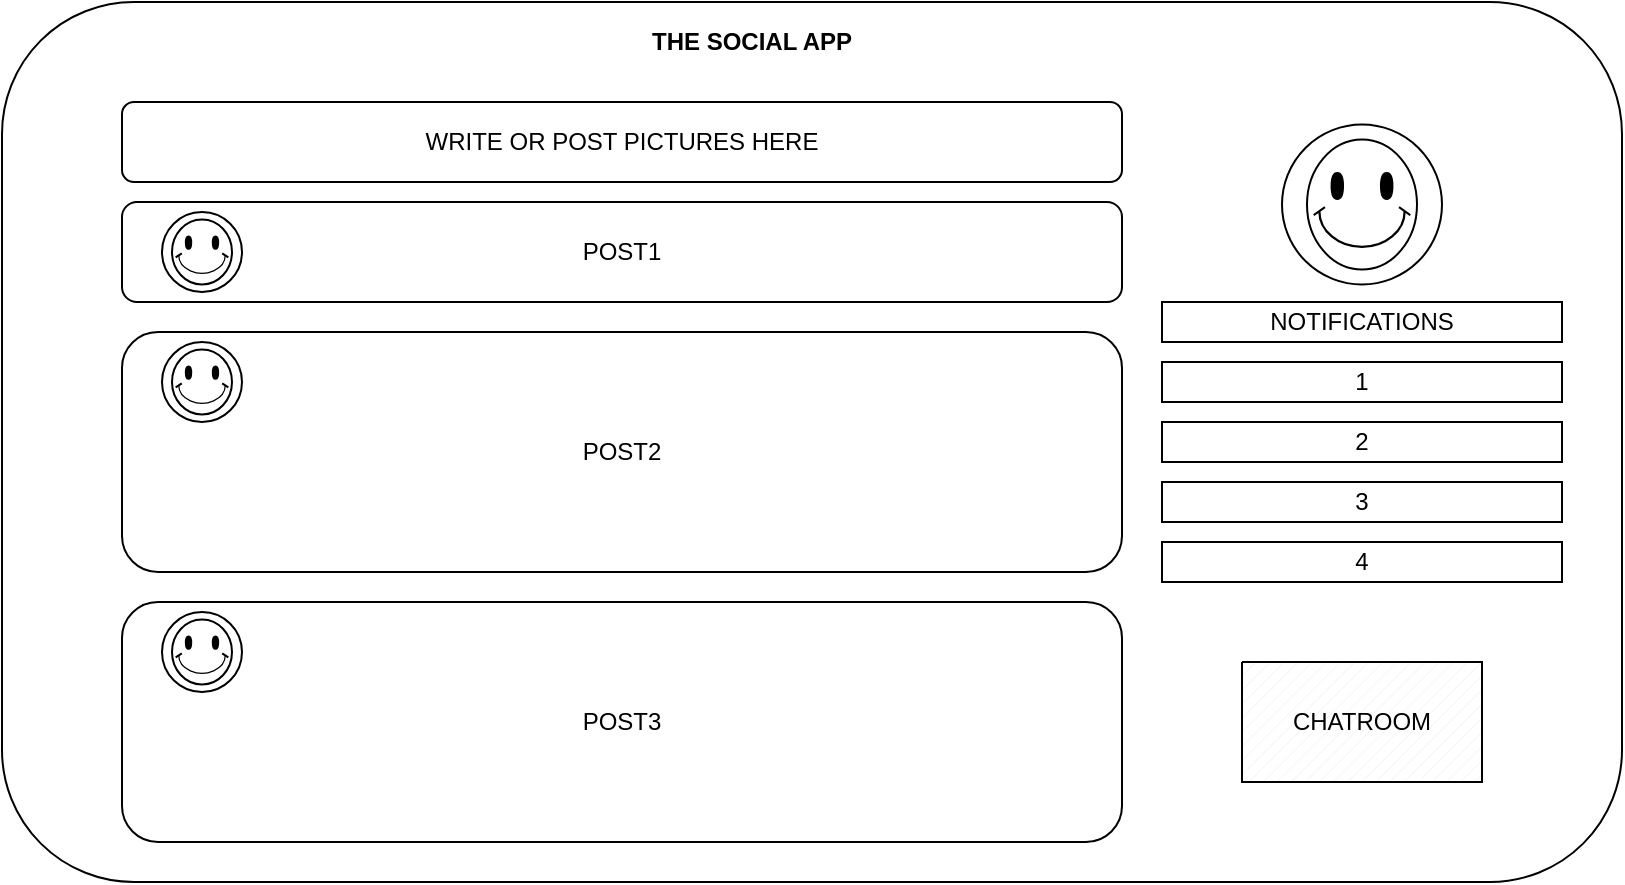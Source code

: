<mxfile version="13.6.5" type="github"><diagram id="Yv7KM2UWA-zO87H59sgZ" name="Page-1"><mxGraphModel dx="862" dy="479" grid="1" gridSize="10" guides="1" tooltips="1" connect="1" arrows="1" fold="1" page="1" pageScale="1" pageWidth="850" pageHeight="1100" math="0" shadow="0"><root><mxCell id="0"/><mxCell id="1" parent="0"/><mxCell id="Nt_urm-tZX7nF7XEN1F0-2" value="" style="rounded=1;whiteSpace=wrap;html=1;" vertex="1" parent="1"><mxGeometry x="20" y="20" width="810" height="440" as="geometry"/></mxCell><mxCell id="Nt_urm-tZX7nF7XEN1F0-3" value="" style="ellipse;whiteSpace=wrap;html=1;aspect=fixed;" vertex="1" parent="1"><mxGeometry x="660" y="81.25" width="80" height="80" as="geometry"/></mxCell><mxCell id="Nt_urm-tZX7nF7XEN1F0-4" value="3" style="rounded=0;whiteSpace=wrap;html=1;" vertex="1" parent="1"><mxGeometry x="600" y="260" width="200" height="20" as="geometry"/></mxCell><mxCell id="Nt_urm-tZX7nF7XEN1F0-5" value="NOTIFICATIONS" style="rounded=0;whiteSpace=wrap;html=1;" vertex="1" parent="1"><mxGeometry x="600" y="170" width="200" height="20" as="geometry"/></mxCell><mxCell id="Nt_urm-tZX7nF7XEN1F0-6" value="2" style="rounded=0;whiteSpace=wrap;html=1;" vertex="1" parent="1"><mxGeometry x="600" y="230" width="200" height="20" as="geometry"/></mxCell><mxCell id="Nt_urm-tZX7nF7XEN1F0-7" value="1" style="rounded=0;whiteSpace=wrap;html=1;" vertex="1" parent="1"><mxGeometry x="600" y="200" width="200" height="20" as="geometry"/></mxCell><mxCell id="Nt_urm-tZX7nF7XEN1F0-8" value="4" style="rounded=0;whiteSpace=wrap;html=1;" vertex="1" parent="1"><mxGeometry x="600" y="290" width="200" height="20" as="geometry"/></mxCell><mxCell id="Nt_urm-tZX7nF7XEN1F0-9" value="&lt;div align=&quot;left&quot;&gt;WRITE OR POST PICTURES HERE&lt;br&gt;&lt;/div&gt;" style="rounded=1;whiteSpace=wrap;html=1;" vertex="1" parent="1"><mxGeometry x="80" y="70" width="500" height="40" as="geometry"/></mxCell><mxCell id="Nt_urm-tZX7nF7XEN1F0-12" value="POST1" style="rounded=1;whiteSpace=wrap;html=1;" vertex="1" parent="1"><mxGeometry x="80" y="120" width="500" height="50" as="geometry"/></mxCell><mxCell id="Nt_urm-tZX7nF7XEN1F0-11" value="" style="ellipse;whiteSpace=wrap;html=1;aspect=fixed;" vertex="1" parent="1"><mxGeometry x="100" y="125" width="40" height="40" as="geometry"/></mxCell><mxCell id="Nt_urm-tZX7nF7XEN1F0-15" value="POST2" style="rounded=1;whiteSpace=wrap;html=1;" vertex="1" parent="1"><mxGeometry x="80" y="185" width="500" height="120" as="geometry"/></mxCell><mxCell id="Nt_urm-tZX7nF7XEN1F0-16" value="" style="ellipse;whiteSpace=wrap;html=1;aspect=fixed;" vertex="1" parent="1"><mxGeometry x="100" y="190" width="40" height="40" as="geometry"/></mxCell><mxCell id="Nt_urm-tZX7nF7XEN1F0-17" value="POST3" style="rounded=1;whiteSpace=wrap;html=1;" vertex="1" parent="1"><mxGeometry x="80" y="320" width="500" height="120" as="geometry"/></mxCell><mxCell id="Nt_urm-tZX7nF7XEN1F0-18" value="" style="ellipse;whiteSpace=wrap;html=1;aspect=fixed;" vertex="1" parent="1"><mxGeometry x="100" y="325" width="40" height="40" as="geometry"/></mxCell><mxCell id="Nt_urm-tZX7nF7XEN1F0-19" value="&lt;b&gt;THE SOCIAL APP&lt;br&gt;&lt;/b&gt;" style="text;html=1;strokeColor=none;fillColor=none;align=center;verticalAlign=middle;whiteSpace=wrap;rounded=0;" vertex="1" parent="1"><mxGeometry x="170" y="20" width="450" height="40" as="geometry"/></mxCell><mxCell id="Nt_urm-tZX7nF7XEN1F0-21" value="" style="verticalLabelPosition=bottom;verticalAlign=top;html=1;shape=mxgraph.basic.smiley" vertex="1" parent="1"><mxGeometry x="672.5" y="88.75" width="55" height="65" as="geometry"/></mxCell><mxCell id="Nt_urm-tZX7nF7XEN1F0-22" value="" style="verticalLabelPosition=bottom;verticalAlign=top;html=1;shape=mxgraph.basic.smiley" vertex="1" parent="1"><mxGeometry x="105" y="193.75" width="30" height="32.5" as="geometry"/></mxCell><mxCell id="Nt_urm-tZX7nF7XEN1F0-23" value="" style="verticalLabelPosition=bottom;verticalAlign=top;html=1;shape=mxgraph.basic.smiley" vertex="1" parent="1"><mxGeometry x="105" y="128.75" width="30" height="32.5" as="geometry"/></mxCell><mxCell id="Nt_urm-tZX7nF7XEN1F0-24" value="" style="verticalLabelPosition=bottom;verticalAlign=top;html=1;shape=mxgraph.basic.smiley" vertex="1" parent="1"><mxGeometry x="105" y="328.75" width="30" height="32.5" as="geometry"/></mxCell><mxCell id="Nt_urm-tZX7nF7XEN1F0-26" value="" style="verticalLabelPosition=bottom;verticalAlign=top;html=1;shape=mxgraph.basic.patternFillRect;fillStyle=diag;step=5;fillStrokeWidth=0.2;fillStrokeColor=#dddddd;" vertex="1" parent="1"><mxGeometry x="640" y="350" width="120" height="60" as="geometry"/></mxCell><mxCell id="Nt_urm-tZX7nF7XEN1F0-27" value="CHATROOM" style="text;html=1;strokeColor=none;fillColor=none;align=center;verticalAlign=middle;whiteSpace=wrap;rounded=0;" vertex="1" parent="1"><mxGeometry x="655" y="370" width="90" height="20" as="geometry"/></mxCell></root></mxGraphModel></diagram></mxfile>